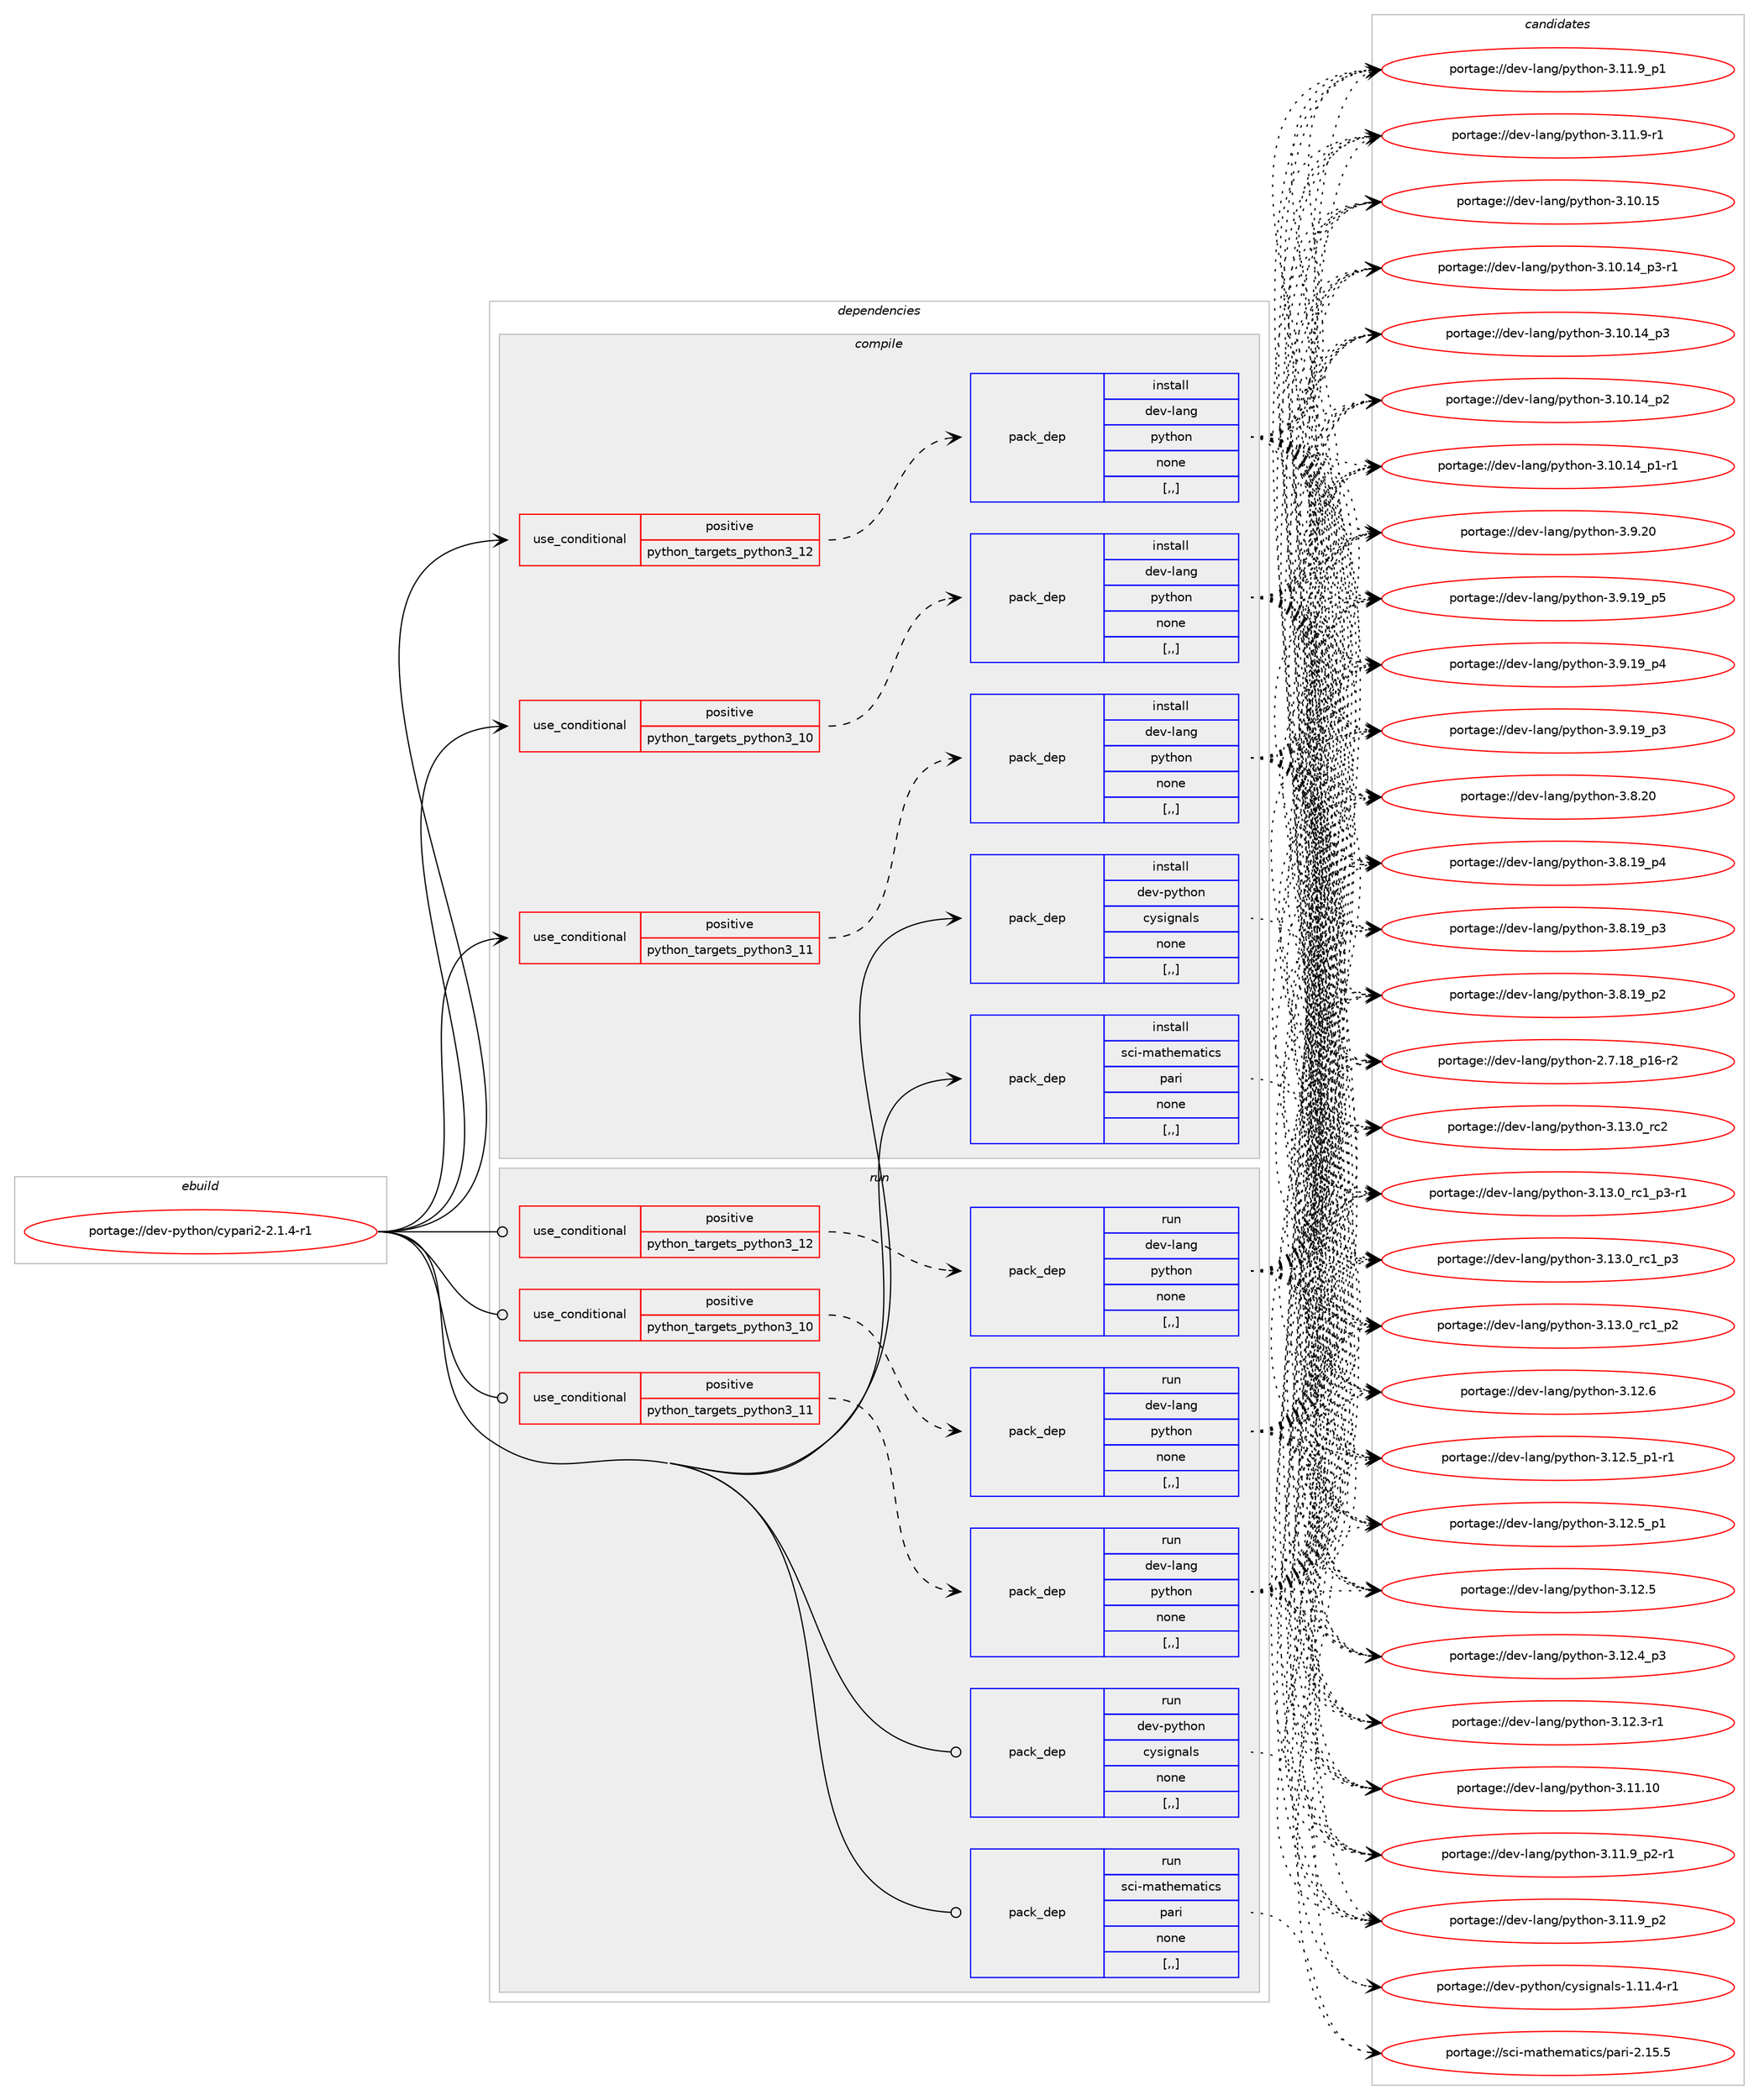 digraph prolog {

# *************
# Graph options
# *************

newrank=true;
concentrate=true;
compound=true;
graph [rankdir=LR,fontname=Helvetica,fontsize=10,ranksep=1.5];#, ranksep=2.5, nodesep=0.2];
edge  [arrowhead=vee];
node  [fontname=Helvetica,fontsize=10];

# **********
# The ebuild
# **********

subgraph cluster_leftcol {
color=gray;
label=<<i>ebuild</i>>;
id [label="portage://dev-python/cypari2-2.1.4-r1", color=red, width=4, href="../dev-python/cypari2-2.1.4-r1.svg"];
}

# ****************
# The dependencies
# ****************

subgraph cluster_midcol {
color=gray;
label=<<i>dependencies</i>>;
subgraph cluster_compile {
fillcolor="#eeeeee";
style=filled;
label=<<i>compile</i>>;
subgraph cond162411 {
dependency639068 [label=<<TABLE BORDER="0" CELLBORDER="1" CELLSPACING="0" CELLPADDING="4"><TR><TD ROWSPAN="3" CELLPADDING="10">use_conditional</TD></TR><TR><TD>positive</TD></TR><TR><TD>python_targets_python3_10</TD></TR></TABLE>>, shape=none, color=red];
subgraph pack471840 {
dependency639069 [label=<<TABLE BORDER="0" CELLBORDER="1" CELLSPACING="0" CELLPADDING="4" WIDTH="220"><TR><TD ROWSPAN="6" CELLPADDING="30">pack_dep</TD></TR><TR><TD WIDTH="110">install</TD></TR><TR><TD>dev-lang</TD></TR><TR><TD>python</TD></TR><TR><TD>none</TD></TR><TR><TD>[,,]</TD></TR></TABLE>>, shape=none, color=blue];
}
dependency639068:e -> dependency639069:w [weight=20,style="dashed",arrowhead="vee"];
}
id:e -> dependency639068:w [weight=20,style="solid",arrowhead="vee"];
subgraph cond162412 {
dependency639070 [label=<<TABLE BORDER="0" CELLBORDER="1" CELLSPACING="0" CELLPADDING="4"><TR><TD ROWSPAN="3" CELLPADDING="10">use_conditional</TD></TR><TR><TD>positive</TD></TR><TR><TD>python_targets_python3_11</TD></TR></TABLE>>, shape=none, color=red];
subgraph pack471841 {
dependency639071 [label=<<TABLE BORDER="0" CELLBORDER="1" CELLSPACING="0" CELLPADDING="4" WIDTH="220"><TR><TD ROWSPAN="6" CELLPADDING="30">pack_dep</TD></TR><TR><TD WIDTH="110">install</TD></TR><TR><TD>dev-lang</TD></TR><TR><TD>python</TD></TR><TR><TD>none</TD></TR><TR><TD>[,,]</TD></TR></TABLE>>, shape=none, color=blue];
}
dependency639070:e -> dependency639071:w [weight=20,style="dashed",arrowhead="vee"];
}
id:e -> dependency639070:w [weight=20,style="solid",arrowhead="vee"];
subgraph cond162413 {
dependency639072 [label=<<TABLE BORDER="0" CELLBORDER="1" CELLSPACING="0" CELLPADDING="4"><TR><TD ROWSPAN="3" CELLPADDING="10">use_conditional</TD></TR><TR><TD>positive</TD></TR><TR><TD>python_targets_python3_12</TD></TR></TABLE>>, shape=none, color=red];
subgraph pack471842 {
dependency639073 [label=<<TABLE BORDER="0" CELLBORDER="1" CELLSPACING="0" CELLPADDING="4" WIDTH="220"><TR><TD ROWSPAN="6" CELLPADDING="30">pack_dep</TD></TR><TR><TD WIDTH="110">install</TD></TR><TR><TD>dev-lang</TD></TR><TR><TD>python</TD></TR><TR><TD>none</TD></TR><TR><TD>[,,]</TD></TR></TABLE>>, shape=none, color=blue];
}
dependency639072:e -> dependency639073:w [weight=20,style="dashed",arrowhead="vee"];
}
id:e -> dependency639072:w [weight=20,style="solid",arrowhead="vee"];
subgraph pack471843 {
dependency639074 [label=<<TABLE BORDER="0" CELLBORDER="1" CELLSPACING="0" CELLPADDING="4" WIDTH="220"><TR><TD ROWSPAN="6" CELLPADDING="30">pack_dep</TD></TR><TR><TD WIDTH="110">install</TD></TR><TR><TD>dev-python</TD></TR><TR><TD>cysignals</TD></TR><TR><TD>none</TD></TR><TR><TD>[,,]</TD></TR></TABLE>>, shape=none, color=blue];
}
id:e -> dependency639074:w [weight=20,style="solid",arrowhead="vee"];
subgraph pack471844 {
dependency639075 [label=<<TABLE BORDER="0" CELLBORDER="1" CELLSPACING="0" CELLPADDING="4" WIDTH="220"><TR><TD ROWSPAN="6" CELLPADDING="30">pack_dep</TD></TR><TR><TD WIDTH="110">install</TD></TR><TR><TD>sci-mathematics</TD></TR><TR><TD>pari</TD></TR><TR><TD>none</TD></TR><TR><TD>[,,]</TD></TR></TABLE>>, shape=none, color=blue];
}
id:e -> dependency639075:w [weight=20,style="solid",arrowhead="vee"];
}
subgraph cluster_compileandrun {
fillcolor="#eeeeee";
style=filled;
label=<<i>compile and run</i>>;
}
subgraph cluster_run {
fillcolor="#eeeeee";
style=filled;
label=<<i>run</i>>;
subgraph cond162414 {
dependency639076 [label=<<TABLE BORDER="0" CELLBORDER="1" CELLSPACING="0" CELLPADDING="4"><TR><TD ROWSPAN="3" CELLPADDING="10">use_conditional</TD></TR><TR><TD>positive</TD></TR><TR><TD>python_targets_python3_10</TD></TR></TABLE>>, shape=none, color=red];
subgraph pack471845 {
dependency639077 [label=<<TABLE BORDER="0" CELLBORDER="1" CELLSPACING="0" CELLPADDING="4" WIDTH="220"><TR><TD ROWSPAN="6" CELLPADDING="30">pack_dep</TD></TR><TR><TD WIDTH="110">run</TD></TR><TR><TD>dev-lang</TD></TR><TR><TD>python</TD></TR><TR><TD>none</TD></TR><TR><TD>[,,]</TD></TR></TABLE>>, shape=none, color=blue];
}
dependency639076:e -> dependency639077:w [weight=20,style="dashed",arrowhead="vee"];
}
id:e -> dependency639076:w [weight=20,style="solid",arrowhead="odot"];
subgraph cond162415 {
dependency639078 [label=<<TABLE BORDER="0" CELLBORDER="1" CELLSPACING="0" CELLPADDING="4"><TR><TD ROWSPAN="3" CELLPADDING="10">use_conditional</TD></TR><TR><TD>positive</TD></TR><TR><TD>python_targets_python3_11</TD></TR></TABLE>>, shape=none, color=red];
subgraph pack471846 {
dependency639079 [label=<<TABLE BORDER="0" CELLBORDER="1" CELLSPACING="0" CELLPADDING="4" WIDTH="220"><TR><TD ROWSPAN="6" CELLPADDING="30">pack_dep</TD></TR><TR><TD WIDTH="110">run</TD></TR><TR><TD>dev-lang</TD></TR><TR><TD>python</TD></TR><TR><TD>none</TD></TR><TR><TD>[,,]</TD></TR></TABLE>>, shape=none, color=blue];
}
dependency639078:e -> dependency639079:w [weight=20,style="dashed",arrowhead="vee"];
}
id:e -> dependency639078:w [weight=20,style="solid",arrowhead="odot"];
subgraph cond162416 {
dependency639080 [label=<<TABLE BORDER="0" CELLBORDER="1" CELLSPACING="0" CELLPADDING="4"><TR><TD ROWSPAN="3" CELLPADDING="10">use_conditional</TD></TR><TR><TD>positive</TD></TR><TR><TD>python_targets_python3_12</TD></TR></TABLE>>, shape=none, color=red];
subgraph pack471847 {
dependency639081 [label=<<TABLE BORDER="0" CELLBORDER="1" CELLSPACING="0" CELLPADDING="4" WIDTH="220"><TR><TD ROWSPAN="6" CELLPADDING="30">pack_dep</TD></TR><TR><TD WIDTH="110">run</TD></TR><TR><TD>dev-lang</TD></TR><TR><TD>python</TD></TR><TR><TD>none</TD></TR><TR><TD>[,,]</TD></TR></TABLE>>, shape=none, color=blue];
}
dependency639080:e -> dependency639081:w [weight=20,style="dashed",arrowhead="vee"];
}
id:e -> dependency639080:w [weight=20,style="solid",arrowhead="odot"];
subgraph pack471848 {
dependency639082 [label=<<TABLE BORDER="0" CELLBORDER="1" CELLSPACING="0" CELLPADDING="4" WIDTH="220"><TR><TD ROWSPAN="6" CELLPADDING="30">pack_dep</TD></TR><TR><TD WIDTH="110">run</TD></TR><TR><TD>dev-python</TD></TR><TR><TD>cysignals</TD></TR><TR><TD>none</TD></TR><TR><TD>[,,]</TD></TR></TABLE>>, shape=none, color=blue];
}
id:e -> dependency639082:w [weight=20,style="solid",arrowhead="odot"];
subgraph pack471849 {
dependency639083 [label=<<TABLE BORDER="0" CELLBORDER="1" CELLSPACING="0" CELLPADDING="4" WIDTH="220"><TR><TD ROWSPAN="6" CELLPADDING="30">pack_dep</TD></TR><TR><TD WIDTH="110">run</TD></TR><TR><TD>sci-mathematics</TD></TR><TR><TD>pari</TD></TR><TR><TD>none</TD></TR><TR><TD>[,,]</TD></TR></TABLE>>, shape=none, color=blue];
}
id:e -> dependency639083:w [weight=20,style="solid",arrowhead="odot"];
}
}

# **************
# The candidates
# **************

subgraph cluster_choices {
rank=same;
color=gray;
label=<<i>candidates</i>>;

subgraph choice471840 {
color=black;
nodesep=1;
choice10010111845108971101034711212111610411111045514649514648951149950 [label="portage://dev-lang/python-3.13.0_rc2", color=red, width=4,href="../dev-lang/python-3.13.0_rc2.svg"];
choice1001011184510897110103471121211161041111104551464951464895114994995112514511449 [label="portage://dev-lang/python-3.13.0_rc1_p3-r1", color=red, width=4,href="../dev-lang/python-3.13.0_rc1_p3-r1.svg"];
choice100101118451089711010347112121116104111110455146495146489511499499511251 [label="portage://dev-lang/python-3.13.0_rc1_p3", color=red, width=4,href="../dev-lang/python-3.13.0_rc1_p3.svg"];
choice100101118451089711010347112121116104111110455146495146489511499499511250 [label="portage://dev-lang/python-3.13.0_rc1_p2", color=red, width=4,href="../dev-lang/python-3.13.0_rc1_p2.svg"];
choice10010111845108971101034711212111610411111045514649504654 [label="portage://dev-lang/python-3.12.6", color=red, width=4,href="../dev-lang/python-3.12.6.svg"];
choice1001011184510897110103471121211161041111104551464950465395112494511449 [label="portage://dev-lang/python-3.12.5_p1-r1", color=red, width=4,href="../dev-lang/python-3.12.5_p1-r1.svg"];
choice100101118451089711010347112121116104111110455146495046539511249 [label="portage://dev-lang/python-3.12.5_p1", color=red, width=4,href="../dev-lang/python-3.12.5_p1.svg"];
choice10010111845108971101034711212111610411111045514649504653 [label="portage://dev-lang/python-3.12.5", color=red, width=4,href="../dev-lang/python-3.12.5.svg"];
choice100101118451089711010347112121116104111110455146495046529511251 [label="portage://dev-lang/python-3.12.4_p3", color=red, width=4,href="../dev-lang/python-3.12.4_p3.svg"];
choice100101118451089711010347112121116104111110455146495046514511449 [label="portage://dev-lang/python-3.12.3-r1", color=red, width=4,href="../dev-lang/python-3.12.3-r1.svg"];
choice1001011184510897110103471121211161041111104551464949464948 [label="portage://dev-lang/python-3.11.10", color=red, width=4,href="../dev-lang/python-3.11.10.svg"];
choice1001011184510897110103471121211161041111104551464949465795112504511449 [label="portage://dev-lang/python-3.11.9_p2-r1", color=red, width=4,href="../dev-lang/python-3.11.9_p2-r1.svg"];
choice100101118451089711010347112121116104111110455146494946579511250 [label="portage://dev-lang/python-3.11.9_p2", color=red, width=4,href="../dev-lang/python-3.11.9_p2.svg"];
choice100101118451089711010347112121116104111110455146494946579511249 [label="portage://dev-lang/python-3.11.9_p1", color=red, width=4,href="../dev-lang/python-3.11.9_p1.svg"];
choice100101118451089711010347112121116104111110455146494946574511449 [label="portage://dev-lang/python-3.11.9-r1", color=red, width=4,href="../dev-lang/python-3.11.9-r1.svg"];
choice1001011184510897110103471121211161041111104551464948464953 [label="portage://dev-lang/python-3.10.15", color=red, width=4,href="../dev-lang/python-3.10.15.svg"];
choice100101118451089711010347112121116104111110455146494846495295112514511449 [label="portage://dev-lang/python-3.10.14_p3-r1", color=red, width=4,href="../dev-lang/python-3.10.14_p3-r1.svg"];
choice10010111845108971101034711212111610411111045514649484649529511251 [label="portage://dev-lang/python-3.10.14_p3", color=red, width=4,href="../dev-lang/python-3.10.14_p3.svg"];
choice10010111845108971101034711212111610411111045514649484649529511250 [label="portage://dev-lang/python-3.10.14_p2", color=red, width=4,href="../dev-lang/python-3.10.14_p2.svg"];
choice100101118451089711010347112121116104111110455146494846495295112494511449 [label="portage://dev-lang/python-3.10.14_p1-r1", color=red, width=4,href="../dev-lang/python-3.10.14_p1-r1.svg"];
choice10010111845108971101034711212111610411111045514657465048 [label="portage://dev-lang/python-3.9.20", color=red, width=4,href="../dev-lang/python-3.9.20.svg"];
choice100101118451089711010347112121116104111110455146574649579511253 [label="portage://dev-lang/python-3.9.19_p5", color=red, width=4,href="../dev-lang/python-3.9.19_p5.svg"];
choice100101118451089711010347112121116104111110455146574649579511252 [label="portage://dev-lang/python-3.9.19_p4", color=red, width=4,href="../dev-lang/python-3.9.19_p4.svg"];
choice100101118451089711010347112121116104111110455146574649579511251 [label="portage://dev-lang/python-3.9.19_p3", color=red, width=4,href="../dev-lang/python-3.9.19_p3.svg"];
choice10010111845108971101034711212111610411111045514656465048 [label="portage://dev-lang/python-3.8.20", color=red, width=4,href="../dev-lang/python-3.8.20.svg"];
choice100101118451089711010347112121116104111110455146564649579511252 [label="portage://dev-lang/python-3.8.19_p4", color=red, width=4,href="../dev-lang/python-3.8.19_p4.svg"];
choice100101118451089711010347112121116104111110455146564649579511251 [label="portage://dev-lang/python-3.8.19_p3", color=red, width=4,href="../dev-lang/python-3.8.19_p3.svg"];
choice100101118451089711010347112121116104111110455146564649579511250 [label="portage://dev-lang/python-3.8.19_p2", color=red, width=4,href="../dev-lang/python-3.8.19_p2.svg"];
choice100101118451089711010347112121116104111110455046554649569511249544511450 [label="portage://dev-lang/python-2.7.18_p16-r2", color=red, width=4,href="../dev-lang/python-2.7.18_p16-r2.svg"];
dependency639069:e -> choice10010111845108971101034711212111610411111045514649514648951149950:w [style=dotted,weight="100"];
dependency639069:e -> choice1001011184510897110103471121211161041111104551464951464895114994995112514511449:w [style=dotted,weight="100"];
dependency639069:e -> choice100101118451089711010347112121116104111110455146495146489511499499511251:w [style=dotted,weight="100"];
dependency639069:e -> choice100101118451089711010347112121116104111110455146495146489511499499511250:w [style=dotted,weight="100"];
dependency639069:e -> choice10010111845108971101034711212111610411111045514649504654:w [style=dotted,weight="100"];
dependency639069:e -> choice1001011184510897110103471121211161041111104551464950465395112494511449:w [style=dotted,weight="100"];
dependency639069:e -> choice100101118451089711010347112121116104111110455146495046539511249:w [style=dotted,weight="100"];
dependency639069:e -> choice10010111845108971101034711212111610411111045514649504653:w [style=dotted,weight="100"];
dependency639069:e -> choice100101118451089711010347112121116104111110455146495046529511251:w [style=dotted,weight="100"];
dependency639069:e -> choice100101118451089711010347112121116104111110455146495046514511449:w [style=dotted,weight="100"];
dependency639069:e -> choice1001011184510897110103471121211161041111104551464949464948:w [style=dotted,weight="100"];
dependency639069:e -> choice1001011184510897110103471121211161041111104551464949465795112504511449:w [style=dotted,weight="100"];
dependency639069:e -> choice100101118451089711010347112121116104111110455146494946579511250:w [style=dotted,weight="100"];
dependency639069:e -> choice100101118451089711010347112121116104111110455146494946579511249:w [style=dotted,weight="100"];
dependency639069:e -> choice100101118451089711010347112121116104111110455146494946574511449:w [style=dotted,weight="100"];
dependency639069:e -> choice1001011184510897110103471121211161041111104551464948464953:w [style=dotted,weight="100"];
dependency639069:e -> choice100101118451089711010347112121116104111110455146494846495295112514511449:w [style=dotted,weight="100"];
dependency639069:e -> choice10010111845108971101034711212111610411111045514649484649529511251:w [style=dotted,weight="100"];
dependency639069:e -> choice10010111845108971101034711212111610411111045514649484649529511250:w [style=dotted,weight="100"];
dependency639069:e -> choice100101118451089711010347112121116104111110455146494846495295112494511449:w [style=dotted,weight="100"];
dependency639069:e -> choice10010111845108971101034711212111610411111045514657465048:w [style=dotted,weight="100"];
dependency639069:e -> choice100101118451089711010347112121116104111110455146574649579511253:w [style=dotted,weight="100"];
dependency639069:e -> choice100101118451089711010347112121116104111110455146574649579511252:w [style=dotted,weight="100"];
dependency639069:e -> choice100101118451089711010347112121116104111110455146574649579511251:w [style=dotted,weight="100"];
dependency639069:e -> choice10010111845108971101034711212111610411111045514656465048:w [style=dotted,weight="100"];
dependency639069:e -> choice100101118451089711010347112121116104111110455146564649579511252:w [style=dotted,weight="100"];
dependency639069:e -> choice100101118451089711010347112121116104111110455146564649579511251:w [style=dotted,weight="100"];
dependency639069:e -> choice100101118451089711010347112121116104111110455146564649579511250:w [style=dotted,weight="100"];
dependency639069:e -> choice100101118451089711010347112121116104111110455046554649569511249544511450:w [style=dotted,weight="100"];
}
subgraph choice471841 {
color=black;
nodesep=1;
choice10010111845108971101034711212111610411111045514649514648951149950 [label="portage://dev-lang/python-3.13.0_rc2", color=red, width=4,href="../dev-lang/python-3.13.0_rc2.svg"];
choice1001011184510897110103471121211161041111104551464951464895114994995112514511449 [label="portage://dev-lang/python-3.13.0_rc1_p3-r1", color=red, width=4,href="../dev-lang/python-3.13.0_rc1_p3-r1.svg"];
choice100101118451089711010347112121116104111110455146495146489511499499511251 [label="portage://dev-lang/python-3.13.0_rc1_p3", color=red, width=4,href="../dev-lang/python-3.13.0_rc1_p3.svg"];
choice100101118451089711010347112121116104111110455146495146489511499499511250 [label="portage://dev-lang/python-3.13.0_rc1_p2", color=red, width=4,href="../dev-lang/python-3.13.0_rc1_p2.svg"];
choice10010111845108971101034711212111610411111045514649504654 [label="portage://dev-lang/python-3.12.6", color=red, width=4,href="../dev-lang/python-3.12.6.svg"];
choice1001011184510897110103471121211161041111104551464950465395112494511449 [label="portage://dev-lang/python-3.12.5_p1-r1", color=red, width=4,href="../dev-lang/python-3.12.5_p1-r1.svg"];
choice100101118451089711010347112121116104111110455146495046539511249 [label="portage://dev-lang/python-3.12.5_p1", color=red, width=4,href="../dev-lang/python-3.12.5_p1.svg"];
choice10010111845108971101034711212111610411111045514649504653 [label="portage://dev-lang/python-3.12.5", color=red, width=4,href="../dev-lang/python-3.12.5.svg"];
choice100101118451089711010347112121116104111110455146495046529511251 [label="portage://dev-lang/python-3.12.4_p3", color=red, width=4,href="../dev-lang/python-3.12.4_p3.svg"];
choice100101118451089711010347112121116104111110455146495046514511449 [label="portage://dev-lang/python-3.12.3-r1", color=red, width=4,href="../dev-lang/python-3.12.3-r1.svg"];
choice1001011184510897110103471121211161041111104551464949464948 [label="portage://dev-lang/python-3.11.10", color=red, width=4,href="../dev-lang/python-3.11.10.svg"];
choice1001011184510897110103471121211161041111104551464949465795112504511449 [label="portage://dev-lang/python-3.11.9_p2-r1", color=red, width=4,href="../dev-lang/python-3.11.9_p2-r1.svg"];
choice100101118451089711010347112121116104111110455146494946579511250 [label="portage://dev-lang/python-3.11.9_p2", color=red, width=4,href="../dev-lang/python-3.11.9_p2.svg"];
choice100101118451089711010347112121116104111110455146494946579511249 [label="portage://dev-lang/python-3.11.9_p1", color=red, width=4,href="../dev-lang/python-3.11.9_p1.svg"];
choice100101118451089711010347112121116104111110455146494946574511449 [label="portage://dev-lang/python-3.11.9-r1", color=red, width=4,href="../dev-lang/python-3.11.9-r1.svg"];
choice1001011184510897110103471121211161041111104551464948464953 [label="portage://dev-lang/python-3.10.15", color=red, width=4,href="../dev-lang/python-3.10.15.svg"];
choice100101118451089711010347112121116104111110455146494846495295112514511449 [label="portage://dev-lang/python-3.10.14_p3-r1", color=red, width=4,href="../dev-lang/python-3.10.14_p3-r1.svg"];
choice10010111845108971101034711212111610411111045514649484649529511251 [label="portage://dev-lang/python-3.10.14_p3", color=red, width=4,href="../dev-lang/python-3.10.14_p3.svg"];
choice10010111845108971101034711212111610411111045514649484649529511250 [label="portage://dev-lang/python-3.10.14_p2", color=red, width=4,href="../dev-lang/python-3.10.14_p2.svg"];
choice100101118451089711010347112121116104111110455146494846495295112494511449 [label="portage://dev-lang/python-3.10.14_p1-r1", color=red, width=4,href="../dev-lang/python-3.10.14_p1-r1.svg"];
choice10010111845108971101034711212111610411111045514657465048 [label="portage://dev-lang/python-3.9.20", color=red, width=4,href="../dev-lang/python-3.9.20.svg"];
choice100101118451089711010347112121116104111110455146574649579511253 [label="portage://dev-lang/python-3.9.19_p5", color=red, width=4,href="../dev-lang/python-3.9.19_p5.svg"];
choice100101118451089711010347112121116104111110455146574649579511252 [label="portage://dev-lang/python-3.9.19_p4", color=red, width=4,href="../dev-lang/python-3.9.19_p4.svg"];
choice100101118451089711010347112121116104111110455146574649579511251 [label="portage://dev-lang/python-3.9.19_p3", color=red, width=4,href="../dev-lang/python-3.9.19_p3.svg"];
choice10010111845108971101034711212111610411111045514656465048 [label="portage://dev-lang/python-3.8.20", color=red, width=4,href="../dev-lang/python-3.8.20.svg"];
choice100101118451089711010347112121116104111110455146564649579511252 [label="portage://dev-lang/python-3.8.19_p4", color=red, width=4,href="../dev-lang/python-3.8.19_p4.svg"];
choice100101118451089711010347112121116104111110455146564649579511251 [label="portage://dev-lang/python-3.8.19_p3", color=red, width=4,href="../dev-lang/python-3.8.19_p3.svg"];
choice100101118451089711010347112121116104111110455146564649579511250 [label="portage://dev-lang/python-3.8.19_p2", color=red, width=4,href="../dev-lang/python-3.8.19_p2.svg"];
choice100101118451089711010347112121116104111110455046554649569511249544511450 [label="portage://dev-lang/python-2.7.18_p16-r2", color=red, width=4,href="../dev-lang/python-2.7.18_p16-r2.svg"];
dependency639071:e -> choice10010111845108971101034711212111610411111045514649514648951149950:w [style=dotted,weight="100"];
dependency639071:e -> choice1001011184510897110103471121211161041111104551464951464895114994995112514511449:w [style=dotted,weight="100"];
dependency639071:e -> choice100101118451089711010347112121116104111110455146495146489511499499511251:w [style=dotted,weight="100"];
dependency639071:e -> choice100101118451089711010347112121116104111110455146495146489511499499511250:w [style=dotted,weight="100"];
dependency639071:e -> choice10010111845108971101034711212111610411111045514649504654:w [style=dotted,weight="100"];
dependency639071:e -> choice1001011184510897110103471121211161041111104551464950465395112494511449:w [style=dotted,weight="100"];
dependency639071:e -> choice100101118451089711010347112121116104111110455146495046539511249:w [style=dotted,weight="100"];
dependency639071:e -> choice10010111845108971101034711212111610411111045514649504653:w [style=dotted,weight="100"];
dependency639071:e -> choice100101118451089711010347112121116104111110455146495046529511251:w [style=dotted,weight="100"];
dependency639071:e -> choice100101118451089711010347112121116104111110455146495046514511449:w [style=dotted,weight="100"];
dependency639071:e -> choice1001011184510897110103471121211161041111104551464949464948:w [style=dotted,weight="100"];
dependency639071:e -> choice1001011184510897110103471121211161041111104551464949465795112504511449:w [style=dotted,weight="100"];
dependency639071:e -> choice100101118451089711010347112121116104111110455146494946579511250:w [style=dotted,weight="100"];
dependency639071:e -> choice100101118451089711010347112121116104111110455146494946579511249:w [style=dotted,weight="100"];
dependency639071:e -> choice100101118451089711010347112121116104111110455146494946574511449:w [style=dotted,weight="100"];
dependency639071:e -> choice1001011184510897110103471121211161041111104551464948464953:w [style=dotted,weight="100"];
dependency639071:e -> choice100101118451089711010347112121116104111110455146494846495295112514511449:w [style=dotted,weight="100"];
dependency639071:e -> choice10010111845108971101034711212111610411111045514649484649529511251:w [style=dotted,weight="100"];
dependency639071:e -> choice10010111845108971101034711212111610411111045514649484649529511250:w [style=dotted,weight="100"];
dependency639071:e -> choice100101118451089711010347112121116104111110455146494846495295112494511449:w [style=dotted,weight="100"];
dependency639071:e -> choice10010111845108971101034711212111610411111045514657465048:w [style=dotted,weight="100"];
dependency639071:e -> choice100101118451089711010347112121116104111110455146574649579511253:w [style=dotted,weight="100"];
dependency639071:e -> choice100101118451089711010347112121116104111110455146574649579511252:w [style=dotted,weight="100"];
dependency639071:e -> choice100101118451089711010347112121116104111110455146574649579511251:w [style=dotted,weight="100"];
dependency639071:e -> choice10010111845108971101034711212111610411111045514656465048:w [style=dotted,weight="100"];
dependency639071:e -> choice100101118451089711010347112121116104111110455146564649579511252:w [style=dotted,weight="100"];
dependency639071:e -> choice100101118451089711010347112121116104111110455146564649579511251:w [style=dotted,weight="100"];
dependency639071:e -> choice100101118451089711010347112121116104111110455146564649579511250:w [style=dotted,weight="100"];
dependency639071:e -> choice100101118451089711010347112121116104111110455046554649569511249544511450:w [style=dotted,weight="100"];
}
subgraph choice471842 {
color=black;
nodesep=1;
choice10010111845108971101034711212111610411111045514649514648951149950 [label="portage://dev-lang/python-3.13.0_rc2", color=red, width=4,href="../dev-lang/python-3.13.0_rc2.svg"];
choice1001011184510897110103471121211161041111104551464951464895114994995112514511449 [label="portage://dev-lang/python-3.13.0_rc1_p3-r1", color=red, width=4,href="../dev-lang/python-3.13.0_rc1_p3-r1.svg"];
choice100101118451089711010347112121116104111110455146495146489511499499511251 [label="portage://dev-lang/python-3.13.0_rc1_p3", color=red, width=4,href="../dev-lang/python-3.13.0_rc1_p3.svg"];
choice100101118451089711010347112121116104111110455146495146489511499499511250 [label="portage://dev-lang/python-3.13.0_rc1_p2", color=red, width=4,href="../dev-lang/python-3.13.0_rc1_p2.svg"];
choice10010111845108971101034711212111610411111045514649504654 [label="portage://dev-lang/python-3.12.6", color=red, width=4,href="../dev-lang/python-3.12.6.svg"];
choice1001011184510897110103471121211161041111104551464950465395112494511449 [label="portage://dev-lang/python-3.12.5_p1-r1", color=red, width=4,href="../dev-lang/python-3.12.5_p1-r1.svg"];
choice100101118451089711010347112121116104111110455146495046539511249 [label="portage://dev-lang/python-3.12.5_p1", color=red, width=4,href="../dev-lang/python-3.12.5_p1.svg"];
choice10010111845108971101034711212111610411111045514649504653 [label="portage://dev-lang/python-3.12.5", color=red, width=4,href="../dev-lang/python-3.12.5.svg"];
choice100101118451089711010347112121116104111110455146495046529511251 [label="portage://dev-lang/python-3.12.4_p3", color=red, width=4,href="../dev-lang/python-3.12.4_p3.svg"];
choice100101118451089711010347112121116104111110455146495046514511449 [label="portage://dev-lang/python-3.12.3-r1", color=red, width=4,href="../dev-lang/python-3.12.3-r1.svg"];
choice1001011184510897110103471121211161041111104551464949464948 [label="portage://dev-lang/python-3.11.10", color=red, width=4,href="../dev-lang/python-3.11.10.svg"];
choice1001011184510897110103471121211161041111104551464949465795112504511449 [label="portage://dev-lang/python-3.11.9_p2-r1", color=red, width=4,href="../dev-lang/python-3.11.9_p2-r1.svg"];
choice100101118451089711010347112121116104111110455146494946579511250 [label="portage://dev-lang/python-3.11.9_p2", color=red, width=4,href="../dev-lang/python-3.11.9_p2.svg"];
choice100101118451089711010347112121116104111110455146494946579511249 [label="portage://dev-lang/python-3.11.9_p1", color=red, width=4,href="../dev-lang/python-3.11.9_p1.svg"];
choice100101118451089711010347112121116104111110455146494946574511449 [label="portage://dev-lang/python-3.11.9-r1", color=red, width=4,href="../dev-lang/python-3.11.9-r1.svg"];
choice1001011184510897110103471121211161041111104551464948464953 [label="portage://dev-lang/python-3.10.15", color=red, width=4,href="../dev-lang/python-3.10.15.svg"];
choice100101118451089711010347112121116104111110455146494846495295112514511449 [label="portage://dev-lang/python-3.10.14_p3-r1", color=red, width=4,href="../dev-lang/python-3.10.14_p3-r1.svg"];
choice10010111845108971101034711212111610411111045514649484649529511251 [label="portage://dev-lang/python-3.10.14_p3", color=red, width=4,href="../dev-lang/python-3.10.14_p3.svg"];
choice10010111845108971101034711212111610411111045514649484649529511250 [label="portage://dev-lang/python-3.10.14_p2", color=red, width=4,href="../dev-lang/python-3.10.14_p2.svg"];
choice100101118451089711010347112121116104111110455146494846495295112494511449 [label="portage://dev-lang/python-3.10.14_p1-r1", color=red, width=4,href="../dev-lang/python-3.10.14_p1-r1.svg"];
choice10010111845108971101034711212111610411111045514657465048 [label="portage://dev-lang/python-3.9.20", color=red, width=4,href="../dev-lang/python-3.9.20.svg"];
choice100101118451089711010347112121116104111110455146574649579511253 [label="portage://dev-lang/python-3.9.19_p5", color=red, width=4,href="../dev-lang/python-3.9.19_p5.svg"];
choice100101118451089711010347112121116104111110455146574649579511252 [label="portage://dev-lang/python-3.9.19_p4", color=red, width=4,href="../dev-lang/python-3.9.19_p4.svg"];
choice100101118451089711010347112121116104111110455146574649579511251 [label="portage://dev-lang/python-3.9.19_p3", color=red, width=4,href="../dev-lang/python-3.9.19_p3.svg"];
choice10010111845108971101034711212111610411111045514656465048 [label="portage://dev-lang/python-3.8.20", color=red, width=4,href="../dev-lang/python-3.8.20.svg"];
choice100101118451089711010347112121116104111110455146564649579511252 [label="portage://dev-lang/python-3.8.19_p4", color=red, width=4,href="../dev-lang/python-3.8.19_p4.svg"];
choice100101118451089711010347112121116104111110455146564649579511251 [label="portage://dev-lang/python-3.8.19_p3", color=red, width=4,href="../dev-lang/python-3.8.19_p3.svg"];
choice100101118451089711010347112121116104111110455146564649579511250 [label="portage://dev-lang/python-3.8.19_p2", color=red, width=4,href="../dev-lang/python-3.8.19_p2.svg"];
choice100101118451089711010347112121116104111110455046554649569511249544511450 [label="portage://dev-lang/python-2.7.18_p16-r2", color=red, width=4,href="../dev-lang/python-2.7.18_p16-r2.svg"];
dependency639073:e -> choice10010111845108971101034711212111610411111045514649514648951149950:w [style=dotted,weight="100"];
dependency639073:e -> choice1001011184510897110103471121211161041111104551464951464895114994995112514511449:w [style=dotted,weight="100"];
dependency639073:e -> choice100101118451089711010347112121116104111110455146495146489511499499511251:w [style=dotted,weight="100"];
dependency639073:e -> choice100101118451089711010347112121116104111110455146495146489511499499511250:w [style=dotted,weight="100"];
dependency639073:e -> choice10010111845108971101034711212111610411111045514649504654:w [style=dotted,weight="100"];
dependency639073:e -> choice1001011184510897110103471121211161041111104551464950465395112494511449:w [style=dotted,weight="100"];
dependency639073:e -> choice100101118451089711010347112121116104111110455146495046539511249:w [style=dotted,weight="100"];
dependency639073:e -> choice10010111845108971101034711212111610411111045514649504653:w [style=dotted,weight="100"];
dependency639073:e -> choice100101118451089711010347112121116104111110455146495046529511251:w [style=dotted,weight="100"];
dependency639073:e -> choice100101118451089711010347112121116104111110455146495046514511449:w [style=dotted,weight="100"];
dependency639073:e -> choice1001011184510897110103471121211161041111104551464949464948:w [style=dotted,weight="100"];
dependency639073:e -> choice1001011184510897110103471121211161041111104551464949465795112504511449:w [style=dotted,weight="100"];
dependency639073:e -> choice100101118451089711010347112121116104111110455146494946579511250:w [style=dotted,weight="100"];
dependency639073:e -> choice100101118451089711010347112121116104111110455146494946579511249:w [style=dotted,weight="100"];
dependency639073:e -> choice100101118451089711010347112121116104111110455146494946574511449:w [style=dotted,weight="100"];
dependency639073:e -> choice1001011184510897110103471121211161041111104551464948464953:w [style=dotted,weight="100"];
dependency639073:e -> choice100101118451089711010347112121116104111110455146494846495295112514511449:w [style=dotted,weight="100"];
dependency639073:e -> choice10010111845108971101034711212111610411111045514649484649529511251:w [style=dotted,weight="100"];
dependency639073:e -> choice10010111845108971101034711212111610411111045514649484649529511250:w [style=dotted,weight="100"];
dependency639073:e -> choice100101118451089711010347112121116104111110455146494846495295112494511449:w [style=dotted,weight="100"];
dependency639073:e -> choice10010111845108971101034711212111610411111045514657465048:w [style=dotted,weight="100"];
dependency639073:e -> choice100101118451089711010347112121116104111110455146574649579511253:w [style=dotted,weight="100"];
dependency639073:e -> choice100101118451089711010347112121116104111110455146574649579511252:w [style=dotted,weight="100"];
dependency639073:e -> choice100101118451089711010347112121116104111110455146574649579511251:w [style=dotted,weight="100"];
dependency639073:e -> choice10010111845108971101034711212111610411111045514656465048:w [style=dotted,weight="100"];
dependency639073:e -> choice100101118451089711010347112121116104111110455146564649579511252:w [style=dotted,weight="100"];
dependency639073:e -> choice100101118451089711010347112121116104111110455146564649579511251:w [style=dotted,weight="100"];
dependency639073:e -> choice100101118451089711010347112121116104111110455146564649579511250:w [style=dotted,weight="100"];
dependency639073:e -> choice100101118451089711010347112121116104111110455046554649569511249544511450:w [style=dotted,weight="100"];
}
subgraph choice471843 {
color=black;
nodesep=1;
choice10010111845112121116104111110479912111510510311097108115454946494946524511449 [label="portage://dev-python/cysignals-1.11.4-r1", color=red, width=4,href="../dev-python/cysignals-1.11.4-r1.svg"];
dependency639074:e -> choice10010111845112121116104111110479912111510510311097108115454946494946524511449:w [style=dotted,weight="100"];
}
subgraph choice471844 {
color=black;
nodesep=1;
choice1159910545109971161041011099711610599115471129711410545504649534653 [label="portage://sci-mathematics/pari-2.15.5", color=red, width=4,href="../sci-mathematics/pari-2.15.5.svg"];
dependency639075:e -> choice1159910545109971161041011099711610599115471129711410545504649534653:w [style=dotted,weight="100"];
}
subgraph choice471845 {
color=black;
nodesep=1;
choice10010111845108971101034711212111610411111045514649514648951149950 [label="portage://dev-lang/python-3.13.0_rc2", color=red, width=4,href="../dev-lang/python-3.13.0_rc2.svg"];
choice1001011184510897110103471121211161041111104551464951464895114994995112514511449 [label="portage://dev-lang/python-3.13.0_rc1_p3-r1", color=red, width=4,href="../dev-lang/python-3.13.0_rc1_p3-r1.svg"];
choice100101118451089711010347112121116104111110455146495146489511499499511251 [label="portage://dev-lang/python-3.13.0_rc1_p3", color=red, width=4,href="../dev-lang/python-3.13.0_rc1_p3.svg"];
choice100101118451089711010347112121116104111110455146495146489511499499511250 [label="portage://dev-lang/python-3.13.0_rc1_p2", color=red, width=4,href="../dev-lang/python-3.13.0_rc1_p2.svg"];
choice10010111845108971101034711212111610411111045514649504654 [label="portage://dev-lang/python-3.12.6", color=red, width=4,href="../dev-lang/python-3.12.6.svg"];
choice1001011184510897110103471121211161041111104551464950465395112494511449 [label="portage://dev-lang/python-3.12.5_p1-r1", color=red, width=4,href="../dev-lang/python-3.12.5_p1-r1.svg"];
choice100101118451089711010347112121116104111110455146495046539511249 [label="portage://dev-lang/python-3.12.5_p1", color=red, width=4,href="../dev-lang/python-3.12.5_p1.svg"];
choice10010111845108971101034711212111610411111045514649504653 [label="portage://dev-lang/python-3.12.5", color=red, width=4,href="../dev-lang/python-3.12.5.svg"];
choice100101118451089711010347112121116104111110455146495046529511251 [label="portage://dev-lang/python-3.12.4_p3", color=red, width=4,href="../dev-lang/python-3.12.4_p3.svg"];
choice100101118451089711010347112121116104111110455146495046514511449 [label="portage://dev-lang/python-3.12.3-r1", color=red, width=4,href="../dev-lang/python-3.12.3-r1.svg"];
choice1001011184510897110103471121211161041111104551464949464948 [label="portage://dev-lang/python-3.11.10", color=red, width=4,href="../dev-lang/python-3.11.10.svg"];
choice1001011184510897110103471121211161041111104551464949465795112504511449 [label="portage://dev-lang/python-3.11.9_p2-r1", color=red, width=4,href="../dev-lang/python-3.11.9_p2-r1.svg"];
choice100101118451089711010347112121116104111110455146494946579511250 [label="portage://dev-lang/python-3.11.9_p2", color=red, width=4,href="../dev-lang/python-3.11.9_p2.svg"];
choice100101118451089711010347112121116104111110455146494946579511249 [label="portage://dev-lang/python-3.11.9_p1", color=red, width=4,href="../dev-lang/python-3.11.9_p1.svg"];
choice100101118451089711010347112121116104111110455146494946574511449 [label="portage://dev-lang/python-3.11.9-r1", color=red, width=4,href="../dev-lang/python-3.11.9-r1.svg"];
choice1001011184510897110103471121211161041111104551464948464953 [label="portage://dev-lang/python-3.10.15", color=red, width=4,href="../dev-lang/python-3.10.15.svg"];
choice100101118451089711010347112121116104111110455146494846495295112514511449 [label="portage://dev-lang/python-3.10.14_p3-r1", color=red, width=4,href="../dev-lang/python-3.10.14_p3-r1.svg"];
choice10010111845108971101034711212111610411111045514649484649529511251 [label="portage://dev-lang/python-3.10.14_p3", color=red, width=4,href="../dev-lang/python-3.10.14_p3.svg"];
choice10010111845108971101034711212111610411111045514649484649529511250 [label="portage://dev-lang/python-3.10.14_p2", color=red, width=4,href="../dev-lang/python-3.10.14_p2.svg"];
choice100101118451089711010347112121116104111110455146494846495295112494511449 [label="portage://dev-lang/python-3.10.14_p1-r1", color=red, width=4,href="../dev-lang/python-3.10.14_p1-r1.svg"];
choice10010111845108971101034711212111610411111045514657465048 [label="portage://dev-lang/python-3.9.20", color=red, width=4,href="../dev-lang/python-3.9.20.svg"];
choice100101118451089711010347112121116104111110455146574649579511253 [label="portage://dev-lang/python-3.9.19_p5", color=red, width=4,href="../dev-lang/python-3.9.19_p5.svg"];
choice100101118451089711010347112121116104111110455146574649579511252 [label="portage://dev-lang/python-3.9.19_p4", color=red, width=4,href="../dev-lang/python-3.9.19_p4.svg"];
choice100101118451089711010347112121116104111110455146574649579511251 [label="portage://dev-lang/python-3.9.19_p3", color=red, width=4,href="../dev-lang/python-3.9.19_p3.svg"];
choice10010111845108971101034711212111610411111045514656465048 [label="portage://dev-lang/python-3.8.20", color=red, width=4,href="../dev-lang/python-3.8.20.svg"];
choice100101118451089711010347112121116104111110455146564649579511252 [label="portage://dev-lang/python-3.8.19_p4", color=red, width=4,href="../dev-lang/python-3.8.19_p4.svg"];
choice100101118451089711010347112121116104111110455146564649579511251 [label="portage://dev-lang/python-3.8.19_p3", color=red, width=4,href="../dev-lang/python-3.8.19_p3.svg"];
choice100101118451089711010347112121116104111110455146564649579511250 [label="portage://dev-lang/python-3.8.19_p2", color=red, width=4,href="../dev-lang/python-3.8.19_p2.svg"];
choice100101118451089711010347112121116104111110455046554649569511249544511450 [label="portage://dev-lang/python-2.7.18_p16-r2", color=red, width=4,href="../dev-lang/python-2.7.18_p16-r2.svg"];
dependency639077:e -> choice10010111845108971101034711212111610411111045514649514648951149950:w [style=dotted,weight="100"];
dependency639077:e -> choice1001011184510897110103471121211161041111104551464951464895114994995112514511449:w [style=dotted,weight="100"];
dependency639077:e -> choice100101118451089711010347112121116104111110455146495146489511499499511251:w [style=dotted,weight="100"];
dependency639077:e -> choice100101118451089711010347112121116104111110455146495146489511499499511250:w [style=dotted,weight="100"];
dependency639077:e -> choice10010111845108971101034711212111610411111045514649504654:w [style=dotted,weight="100"];
dependency639077:e -> choice1001011184510897110103471121211161041111104551464950465395112494511449:w [style=dotted,weight="100"];
dependency639077:e -> choice100101118451089711010347112121116104111110455146495046539511249:w [style=dotted,weight="100"];
dependency639077:e -> choice10010111845108971101034711212111610411111045514649504653:w [style=dotted,weight="100"];
dependency639077:e -> choice100101118451089711010347112121116104111110455146495046529511251:w [style=dotted,weight="100"];
dependency639077:e -> choice100101118451089711010347112121116104111110455146495046514511449:w [style=dotted,weight="100"];
dependency639077:e -> choice1001011184510897110103471121211161041111104551464949464948:w [style=dotted,weight="100"];
dependency639077:e -> choice1001011184510897110103471121211161041111104551464949465795112504511449:w [style=dotted,weight="100"];
dependency639077:e -> choice100101118451089711010347112121116104111110455146494946579511250:w [style=dotted,weight="100"];
dependency639077:e -> choice100101118451089711010347112121116104111110455146494946579511249:w [style=dotted,weight="100"];
dependency639077:e -> choice100101118451089711010347112121116104111110455146494946574511449:w [style=dotted,weight="100"];
dependency639077:e -> choice1001011184510897110103471121211161041111104551464948464953:w [style=dotted,weight="100"];
dependency639077:e -> choice100101118451089711010347112121116104111110455146494846495295112514511449:w [style=dotted,weight="100"];
dependency639077:e -> choice10010111845108971101034711212111610411111045514649484649529511251:w [style=dotted,weight="100"];
dependency639077:e -> choice10010111845108971101034711212111610411111045514649484649529511250:w [style=dotted,weight="100"];
dependency639077:e -> choice100101118451089711010347112121116104111110455146494846495295112494511449:w [style=dotted,weight="100"];
dependency639077:e -> choice10010111845108971101034711212111610411111045514657465048:w [style=dotted,weight="100"];
dependency639077:e -> choice100101118451089711010347112121116104111110455146574649579511253:w [style=dotted,weight="100"];
dependency639077:e -> choice100101118451089711010347112121116104111110455146574649579511252:w [style=dotted,weight="100"];
dependency639077:e -> choice100101118451089711010347112121116104111110455146574649579511251:w [style=dotted,weight="100"];
dependency639077:e -> choice10010111845108971101034711212111610411111045514656465048:w [style=dotted,weight="100"];
dependency639077:e -> choice100101118451089711010347112121116104111110455146564649579511252:w [style=dotted,weight="100"];
dependency639077:e -> choice100101118451089711010347112121116104111110455146564649579511251:w [style=dotted,weight="100"];
dependency639077:e -> choice100101118451089711010347112121116104111110455146564649579511250:w [style=dotted,weight="100"];
dependency639077:e -> choice100101118451089711010347112121116104111110455046554649569511249544511450:w [style=dotted,weight="100"];
}
subgraph choice471846 {
color=black;
nodesep=1;
choice10010111845108971101034711212111610411111045514649514648951149950 [label="portage://dev-lang/python-3.13.0_rc2", color=red, width=4,href="../dev-lang/python-3.13.0_rc2.svg"];
choice1001011184510897110103471121211161041111104551464951464895114994995112514511449 [label="portage://dev-lang/python-3.13.0_rc1_p3-r1", color=red, width=4,href="../dev-lang/python-3.13.0_rc1_p3-r1.svg"];
choice100101118451089711010347112121116104111110455146495146489511499499511251 [label="portage://dev-lang/python-3.13.0_rc1_p3", color=red, width=4,href="../dev-lang/python-3.13.0_rc1_p3.svg"];
choice100101118451089711010347112121116104111110455146495146489511499499511250 [label="portage://dev-lang/python-3.13.0_rc1_p2", color=red, width=4,href="../dev-lang/python-3.13.0_rc1_p2.svg"];
choice10010111845108971101034711212111610411111045514649504654 [label="portage://dev-lang/python-3.12.6", color=red, width=4,href="../dev-lang/python-3.12.6.svg"];
choice1001011184510897110103471121211161041111104551464950465395112494511449 [label="portage://dev-lang/python-3.12.5_p1-r1", color=red, width=4,href="../dev-lang/python-3.12.5_p1-r1.svg"];
choice100101118451089711010347112121116104111110455146495046539511249 [label="portage://dev-lang/python-3.12.5_p1", color=red, width=4,href="../dev-lang/python-3.12.5_p1.svg"];
choice10010111845108971101034711212111610411111045514649504653 [label="portage://dev-lang/python-3.12.5", color=red, width=4,href="../dev-lang/python-3.12.5.svg"];
choice100101118451089711010347112121116104111110455146495046529511251 [label="portage://dev-lang/python-3.12.4_p3", color=red, width=4,href="../dev-lang/python-3.12.4_p3.svg"];
choice100101118451089711010347112121116104111110455146495046514511449 [label="portage://dev-lang/python-3.12.3-r1", color=red, width=4,href="../dev-lang/python-3.12.3-r1.svg"];
choice1001011184510897110103471121211161041111104551464949464948 [label="portage://dev-lang/python-3.11.10", color=red, width=4,href="../dev-lang/python-3.11.10.svg"];
choice1001011184510897110103471121211161041111104551464949465795112504511449 [label="portage://dev-lang/python-3.11.9_p2-r1", color=red, width=4,href="../dev-lang/python-3.11.9_p2-r1.svg"];
choice100101118451089711010347112121116104111110455146494946579511250 [label="portage://dev-lang/python-3.11.9_p2", color=red, width=4,href="../dev-lang/python-3.11.9_p2.svg"];
choice100101118451089711010347112121116104111110455146494946579511249 [label="portage://dev-lang/python-3.11.9_p1", color=red, width=4,href="../dev-lang/python-3.11.9_p1.svg"];
choice100101118451089711010347112121116104111110455146494946574511449 [label="portage://dev-lang/python-3.11.9-r1", color=red, width=4,href="../dev-lang/python-3.11.9-r1.svg"];
choice1001011184510897110103471121211161041111104551464948464953 [label="portage://dev-lang/python-3.10.15", color=red, width=4,href="../dev-lang/python-3.10.15.svg"];
choice100101118451089711010347112121116104111110455146494846495295112514511449 [label="portage://dev-lang/python-3.10.14_p3-r1", color=red, width=4,href="../dev-lang/python-3.10.14_p3-r1.svg"];
choice10010111845108971101034711212111610411111045514649484649529511251 [label="portage://dev-lang/python-3.10.14_p3", color=red, width=4,href="../dev-lang/python-3.10.14_p3.svg"];
choice10010111845108971101034711212111610411111045514649484649529511250 [label="portage://dev-lang/python-3.10.14_p2", color=red, width=4,href="../dev-lang/python-3.10.14_p2.svg"];
choice100101118451089711010347112121116104111110455146494846495295112494511449 [label="portage://dev-lang/python-3.10.14_p1-r1", color=red, width=4,href="../dev-lang/python-3.10.14_p1-r1.svg"];
choice10010111845108971101034711212111610411111045514657465048 [label="portage://dev-lang/python-3.9.20", color=red, width=4,href="../dev-lang/python-3.9.20.svg"];
choice100101118451089711010347112121116104111110455146574649579511253 [label="portage://dev-lang/python-3.9.19_p5", color=red, width=4,href="../dev-lang/python-3.9.19_p5.svg"];
choice100101118451089711010347112121116104111110455146574649579511252 [label="portage://dev-lang/python-3.9.19_p4", color=red, width=4,href="../dev-lang/python-3.9.19_p4.svg"];
choice100101118451089711010347112121116104111110455146574649579511251 [label="portage://dev-lang/python-3.9.19_p3", color=red, width=4,href="../dev-lang/python-3.9.19_p3.svg"];
choice10010111845108971101034711212111610411111045514656465048 [label="portage://dev-lang/python-3.8.20", color=red, width=4,href="../dev-lang/python-3.8.20.svg"];
choice100101118451089711010347112121116104111110455146564649579511252 [label="portage://dev-lang/python-3.8.19_p4", color=red, width=4,href="../dev-lang/python-3.8.19_p4.svg"];
choice100101118451089711010347112121116104111110455146564649579511251 [label="portage://dev-lang/python-3.8.19_p3", color=red, width=4,href="../dev-lang/python-3.8.19_p3.svg"];
choice100101118451089711010347112121116104111110455146564649579511250 [label="portage://dev-lang/python-3.8.19_p2", color=red, width=4,href="../dev-lang/python-3.8.19_p2.svg"];
choice100101118451089711010347112121116104111110455046554649569511249544511450 [label="portage://dev-lang/python-2.7.18_p16-r2", color=red, width=4,href="../dev-lang/python-2.7.18_p16-r2.svg"];
dependency639079:e -> choice10010111845108971101034711212111610411111045514649514648951149950:w [style=dotted,weight="100"];
dependency639079:e -> choice1001011184510897110103471121211161041111104551464951464895114994995112514511449:w [style=dotted,weight="100"];
dependency639079:e -> choice100101118451089711010347112121116104111110455146495146489511499499511251:w [style=dotted,weight="100"];
dependency639079:e -> choice100101118451089711010347112121116104111110455146495146489511499499511250:w [style=dotted,weight="100"];
dependency639079:e -> choice10010111845108971101034711212111610411111045514649504654:w [style=dotted,weight="100"];
dependency639079:e -> choice1001011184510897110103471121211161041111104551464950465395112494511449:w [style=dotted,weight="100"];
dependency639079:e -> choice100101118451089711010347112121116104111110455146495046539511249:w [style=dotted,weight="100"];
dependency639079:e -> choice10010111845108971101034711212111610411111045514649504653:w [style=dotted,weight="100"];
dependency639079:e -> choice100101118451089711010347112121116104111110455146495046529511251:w [style=dotted,weight="100"];
dependency639079:e -> choice100101118451089711010347112121116104111110455146495046514511449:w [style=dotted,weight="100"];
dependency639079:e -> choice1001011184510897110103471121211161041111104551464949464948:w [style=dotted,weight="100"];
dependency639079:e -> choice1001011184510897110103471121211161041111104551464949465795112504511449:w [style=dotted,weight="100"];
dependency639079:e -> choice100101118451089711010347112121116104111110455146494946579511250:w [style=dotted,weight="100"];
dependency639079:e -> choice100101118451089711010347112121116104111110455146494946579511249:w [style=dotted,weight="100"];
dependency639079:e -> choice100101118451089711010347112121116104111110455146494946574511449:w [style=dotted,weight="100"];
dependency639079:e -> choice1001011184510897110103471121211161041111104551464948464953:w [style=dotted,weight="100"];
dependency639079:e -> choice100101118451089711010347112121116104111110455146494846495295112514511449:w [style=dotted,weight="100"];
dependency639079:e -> choice10010111845108971101034711212111610411111045514649484649529511251:w [style=dotted,weight="100"];
dependency639079:e -> choice10010111845108971101034711212111610411111045514649484649529511250:w [style=dotted,weight="100"];
dependency639079:e -> choice100101118451089711010347112121116104111110455146494846495295112494511449:w [style=dotted,weight="100"];
dependency639079:e -> choice10010111845108971101034711212111610411111045514657465048:w [style=dotted,weight="100"];
dependency639079:e -> choice100101118451089711010347112121116104111110455146574649579511253:w [style=dotted,weight="100"];
dependency639079:e -> choice100101118451089711010347112121116104111110455146574649579511252:w [style=dotted,weight="100"];
dependency639079:e -> choice100101118451089711010347112121116104111110455146574649579511251:w [style=dotted,weight="100"];
dependency639079:e -> choice10010111845108971101034711212111610411111045514656465048:w [style=dotted,weight="100"];
dependency639079:e -> choice100101118451089711010347112121116104111110455146564649579511252:w [style=dotted,weight="100"];
dependency639079:e -> choice100101118451089711010347112121116104111110455146564649579511251:w [style=dotted,weight="100"];
dependency639079:e -> choice100101118451089711010347112121116104111110455146564649579511250:w [style=dotted,weight="100"];
dependency639079:e -> choice100101118451089711010347112121116104111110455046554649569511249544511450:w [style=dotted,weight="100"];
}
subgraph choice471847 {
color=black;
nodesep=1;
choice10010111845108971101034711212111610411111045514649514648951149950 [label="portage://dev-lang/python-3.13.0_rc2", color=red, width=4,href="../dev-lang/python-3.13.0_rc2.svg"];
choice1001011184510897110103471121211161041111104551464951464895114994995112514511449 [label="portage://dev-lang/python-3.13.0_rc1_p3-r1", color=red, width=4,href="../dev-lang/python-3.13.0_rc1_p3-r1.svg"];
choice100101118451089711010347112121116104111110455146495146489511499499511251 [label="portage://dev-lang/python-3.13.0_rc1_p3", color=red, width=4,href="../dev-lang/python-3.13.0_rc1_p3.svg"];
choice100101118451089711010347112121116104111110455146495146489511499499511250 [label="portage://dev-lang/python-3.13.0_rc1_p2", color=red, width=4,href="../dev-lang/python-3.13.0_rc1_p2.svg"];
choice10010111845108971101034711212111610411111045514649504654 [label="portage://dev-lang/python-3.12.6", color=red, width=4,href="../dev-lang/python-3.12.6.svg"];
choice1001011184510897110103471121211161041111104551464950465395112494511449 [label="portage://dev-lang/python-3.12.5_p1-r1", color=red, width=4,href="../dev-lang/python-3.12.5_p1-r1.svg"];
choice100101118451089711010347112121116104111110455146495046539511249 [label="portage://dev-lang/python-3.12.5_p1", color=red, width=4,href="../dev-lang/python-3.12.5_p1.svg"];
choice10010111845108971101034711212111610411111045514649504653 [label="portage://dev-lang/python-3.12.5", color=red, width=4,href="../dev-lang/python-3.12.5.svg"];
choice100101118451089711010347112121116104111110455146495046529511251 [label="portage://dev-lang/python-3.12.4_p3", color=red, width=4,href="../dev-lang/python-3.12.4_p3.svg"];
choice100101118451089711010347112121116104111110455146495046514511449 [label="portage://dev-lang/python-3.12.3-r1", color=red, width=4,href="../dev-lang/python-3.12.3-r1.svg"];
choice1001011184510897110103471121211161041111104551464949464948 [label="portage://dev-lang/python-3.11.10", color=red, width=4,href="../dev-lang/python-3.11.10.svg"];
choice1001011184510897110103471121211161041111104551464949465795112504511449 [label="portage://dev-lang/python-3.11.9_p2-r1", color=red, width=4,href="../dev-lang/python-3.11.9_p2-r1.svg"];
choice100101118451089711010347112121116104111110455146494946579511250 [label="portage://dev-lang/python-3.11.9_p2", color=red, width=4,href="../dev-lang/python-3.11.9_p2.svg"];
choice100101118451089711010347112121116104111110455146494946579511249 [label="portage://dev-lang/python-3.11.9_p1", color=red, width=4,href="../dev-lang/python-3.11.9_p1.svg"];
choice100101118451089711010347112121116104111110455146494946574511449 [label="portage://dev-lang/python-3.11.9-r1", color=red, width=4,href="../dev-lang/python-3.11.9-r1.svg"];
choice1001011184510897110103471121211161041111104551464948464953 [label="portage://dev-lang/python-3.10.15", color=red, width=4,href="../dev-lang/python-3.10.15.svg"];
choice100101118451089711010347112121116104111110455146494846495295112514511449 [label="portage://dev-lang/python-3.10.14_p3-r1", color=red, width=4,href="../dev-lang/python-3.10.14_p3-r1.svg"];
choice10010111845108971101034711212111610411111045514649484649529511251 [label="portage://dev-lang/python-3.10.14_p3", color=red, width=4,href="../dev-lang/python-3.10.14_p3.svg"];
choice10010111845108971101034711212111610411111045514649484649529511250 [label="portage://dev-lang/python-3.10.14_p2", color=red, width=4,href="../dev-lang/python-3.10.14_p2.svg"];
choice100101118451089711010347112121116104111110455146494846495295112494511449 [label="portage://dev-lang/python-3.10.14_p1-r1", color=red, width=4,href="../dev-lang/python-3.10.14_p1-r1.svg"];
choice10010111845108971101034711212111610411111045514657465048 [label="portage://dev-lang/python-3.9.20", color=red, width=4,href="../dev-lang/python-3.9.20.svg"];
choice100101118451089711010347112121116104111110455146574649579511253 [label="portage://dev-lang/python-3.9.19_p5", color=red, width=4,href="../dev-lang/python-3.9.19_p5.svg"];
choice100101118451089711010347112121116104111110455146574649579511252 [label="portage://dev-lang/python-3.9.19_p4", color=red, width=4,href="../dev-lang/python-3.9.19_p4.svg"];
choice100101118451089711010347112121116104111110455146574649579511251 [label="portage://dev-lang/python-3.9.19_p3", color=red, width=4,href="../dev-lang/python-3.9.19_p3.svg"];
choice10010111845108971101034711212111610411111045514656465048 [label="portage://dev-lang/python-3.8.20", color=red, width=4,href="../dev-lang/python-3.8.20.svg"];
choice100101118451089711010347112121116104111110455146564649579511252 [label="portage://dev-lang/python-3.8.19_p4", color=red, width=4,href="../dev-lang/python-3.8.19_p4.svg"];
choice100101118451089711010347112121116104111110455146564649579511251 [label="portage://dev-lang/python-3.8.19_p3", color=red, width=4,href="../dev-lang/python-3.8.19_p3.svg"];
choice100101118451089711010347112121116104111110455146564649579511250 [label="portage://dev-lang/python-3.8.19_p2", color=red, width=4,href="../dev-lang/python-3.8.19_p2.svg"];
choice100101118451089711010347112121116104111110455046554649569511249544511450 [label="portage://dev-lang/python-2.7.18_p16-r2", color=red, width=4,href="../dev-lang/python-2.7.18_p16-r2.svg"];
dependency639081:e -> choice10010111845108971101034711212111610411111045514649514648951149950:w [style=dotted,weight="100"];
dependency639081:e -> choice1001011184510897110103471121211161041111104551464951464895114994995112514511449:w [style=dotted,weight="100"];
dependency639081:e -> choice100101118451089711010347112121116104111110455146495146489511499499511251:w [style=dotted,weight="100"];
dependency639081:e -> choice100101118451089711010347112121116104111110455146495146489511499499511250:w [style=dotted,weight="100"];
dependency639081:e -> choice10010111845108971101034711212111610411111045514649504654:w [style=dotted,weight="100"];
dependency639081:e -> choice1001011184510897110103471121211161041111104551464950465395112494511449:w [style=dotted,weight="100"];
dependency639081:e -> choice100101118451089711010347112121116104111110455146495046539511249:w [style=dotted,weight="100"];
dependency639081:e -> choice10010111845108971101034711212111610411111045514649504653:w [style=dotted,weight="100"];
dependency639081:e -> choice100101118451089711010347112121116104111110455146495046529511251:w [style=dotted,weight="100"];
dependency639081:e -> choice100101118451089711010347112121116104111110455146495046514511449:w [style=dotted,weight="100"];
dependency639081:e -> choice1001011184510897110103471121211161041111104551464949464948:w [style=dotted,weight="100"];
dependency639081:e -> choice1001011184510897110103471121211161041111104551464949465795112504511449:w [style=dotted,weight="100"];
dependency639081:e -> choice100101118451089711010347112121116104111110455146494946579511250:w [style=dotted,weight="100"];
dependency639081:e -> choice100101118451089711010347112121116104111110455146494946579511249:w [style=dotted,weight="100"];
dependency639081:e -> choice100101118451089711010347112121116104111110455146494946574511449:w [style=dotted,weight="100"];
dependency639081:e -> choice1001011184510897110103471121211161041111104551464948464953:w [style=dotted,weight="100"];
dependency639081:e -> choice100101118451089711010347112121116104111110455146494846495295112514511449:w [style=dotted,weight="100"];
dependency639081:e -> choice10010111845108971101034711212111610411111045514649484649529511251:w [style=dotted,weight="100"];
dependency639081:e -> choice10010111845108971101034711212111610411111045514649484649529511250:w [style=dotted,weight="100"];
dependency639081:e -> choice100101118451089711010347112121116104111110455146494846495295112494511449:w [style=dotted,weight="100"];
dependency639081:e -> choice10010111845108971101034711212111610411111045514657465048:w [style=dotted,weight="100"];
dependency639081:e -> choice100101118451089711010347112121116104111110455146574649579511253:w [style=dotted,weight="100"];
dependency639081:e -> choice100101118451089711010347112121116104111110455146574649579511252:w [style=dotted,weight="100"];
dependency639081:e -> choice100101118451089711010347112121116104111110455146574649579511251:w [style=dotted,weight="100"];
dependency639081:e -> choice10010111845108971101034711212111610411111045514656465048:w [style=dotted,weight="100"];
dependency639081:e -> choice100101118451089711010347112121116104111110455146564649579511252:w [style=dotted,weight="100"];
dependency639081:e -> choice100101118451089711010347112121116104111110455146564649579511251:w [style=dotted,weight="100"];
dependency639081:e -> choice100101118451089711010347112121116104111110455146564649579511250:w [style=dotted,weight="100"];
dependency639081:e -> choice100101118451089711010347112121116104111110455046554649569511249544511450:w [style=dotted,weight="100"];
}
subgraph choice471848 {
color=black;
nodesep=1;
choice10010111845112121116104111110479912111510510311097108115454946494946524511449 [label="portage://dev-python/cysignals-1.11.4-r1", color=red, width=4,href="../dev-python/cysignals-1.11.4-r1.svg"];
dependency639082:e -> choice10010111845112121116104111110479912111510510311097108115454946494946524511449:w [style=dotted,weight="100"];
}
subgraph choice471849 {
color=black;
nodesep=1;
choice1159910545109971161041011099711610599115471129711410545504649534653 [label="portage://sci-mathematics/pari-2.15.5", color=red, width=4,href="../sci-mathematics/pari-2.15.5.svg"];
dependency639083:e -> choice1159910545109971161041011099711610599115471129711410545504649534653:w [style=dotted,weight="100"];
}
}

}
